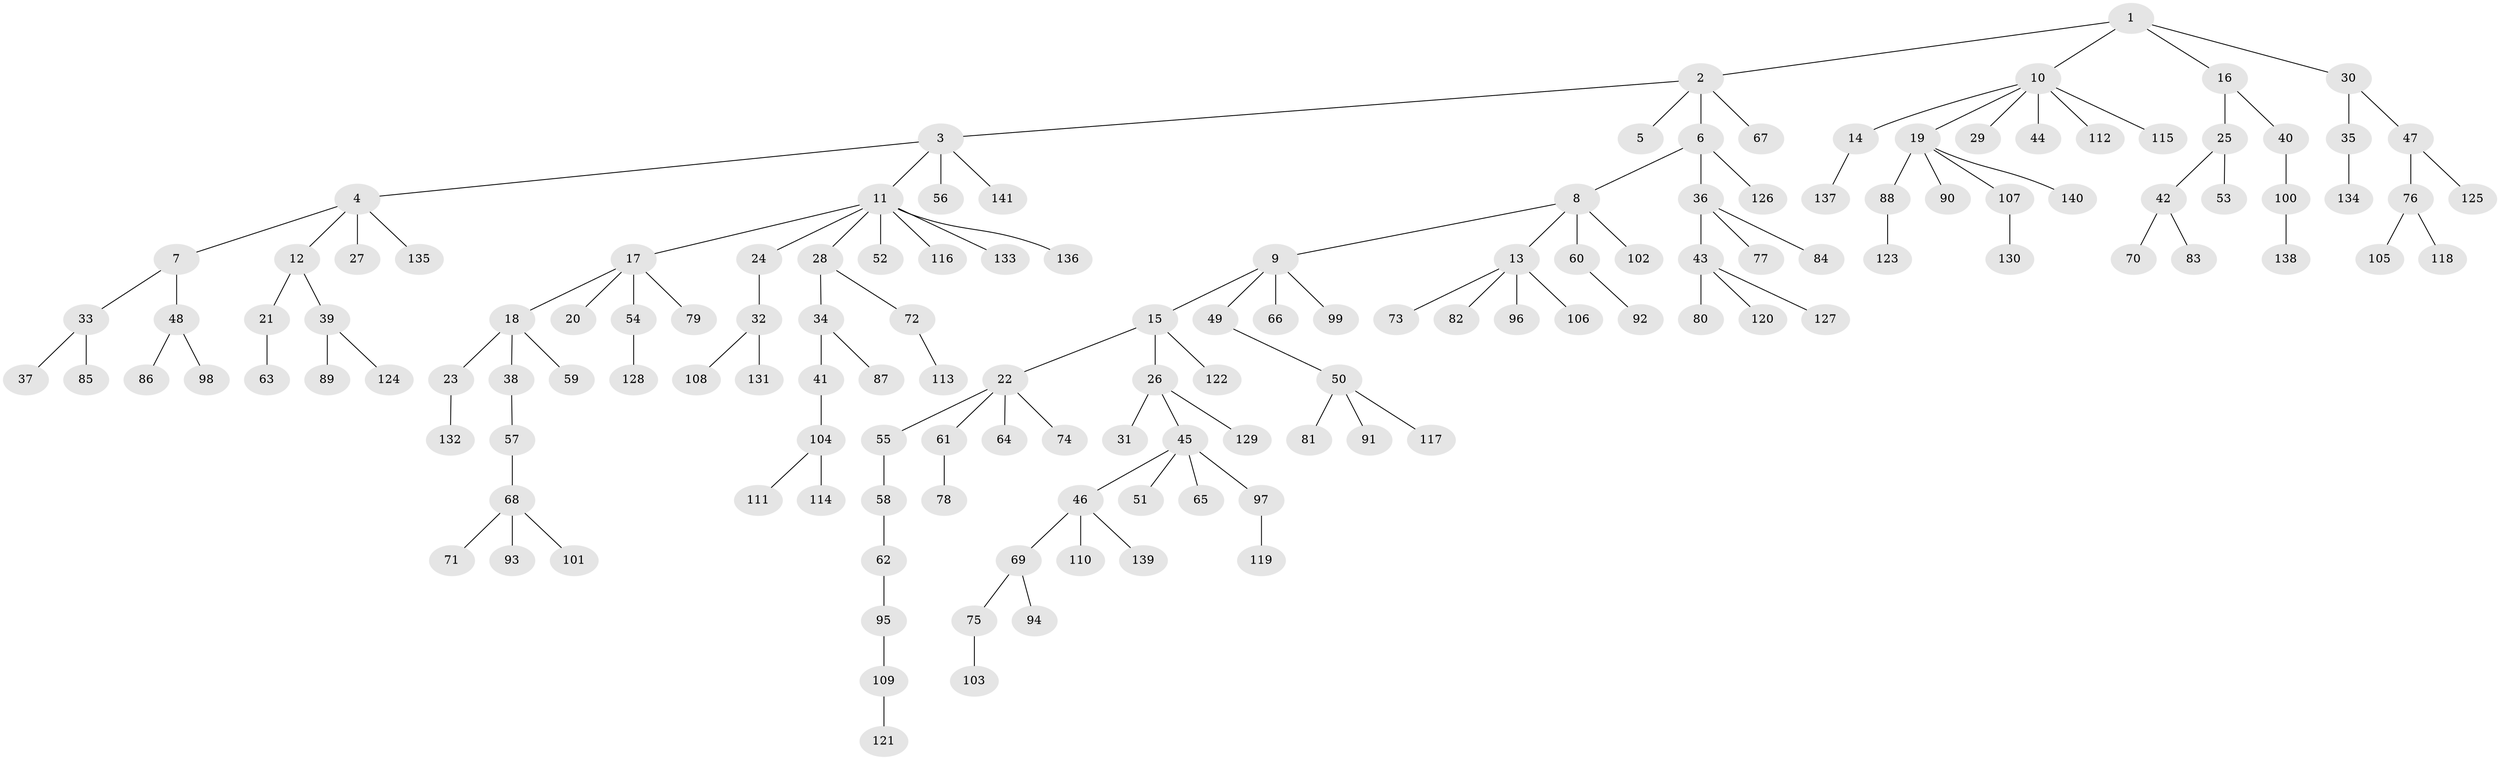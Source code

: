 // Generated by graph-tools (version 1.1) at 2025/26/03/09/25 03:26:23]
// undirected, 141 vertices, 140 edges
graph export_dot {
graph [start="1"]
  node [color=gray90,style=filled];
  1;
  2;
  3;
  4;
  5;
  6;
  7;
  8;
  9;
  10;
  11;
  12;
  13;
  14;
  15;
  16;
  17;
  18;
  19;
  20;
  21;
  22;
  23;
  24;
  25;
  26;
  27;
  28;
  29;
  30;
  31;
  32;
  33;
  34;
  35;
  36;
  37;
  38;
  39;
  40;
  41;
  42;
  43;
  44;
  45;
  46;
  47;
  48;
  49;
  50;
  51;
  52;
  53;
  54;
  55;
  56;
  57;
  58;
  59;
  60;
  61;
  62;
  63;
  64;
  65;
  66;
  67;
  68;
  69;
  70;
  71;
  72;
  73;
  74;
  75;
  76;
  77;
  78;
  79;
  80;
  81;
  82;
  83;
  84;
  85;
  86;
  87;
  88;
  89;
  90;
  91;
  92;
  93;
  94;
  95;
  96;
  97;
  98;
  99;
  100;
  101;
  102;
  103;
  104;
  105;
  106;
  107;
  108;
  109;
  110;
  111;
  112;
  113;
  114;
  115;
  116;
  117;
  118;
  119;
  120;
  121;
  122;
  123;
  124;
  125;
  126;
  127;
  128;
  129;
  130;
  131;
  132;
  133;
  134;
  135;
  136;
  137;
  138;
  139;
  140;
  141;
  1 -- 2;
  1 -- 10;
  1 -- 16;
  1 -- 30;
  2 -- 3;
  2 -- 5;
  2 -- 6;
  2 -- 67;
  3 -- 4;
  3 -- 11;
  3 -- 56;
  3 -- 141;
  4 -- 7;
  4 -- 12;
  4 -- 27;
  4 -- 135;
  6 -- 8;
  6 -- 36;
  6 -- 126;
  7 -- 33;
  7 -- 48;
  8 -- 9;
  8 -- 13;
  8 -- 60;
  8 -- 102;
  9 -- 15;
  9 -- 49;
  9 -- 66;
  9 -- 99;
  10 -- 14;
  10 -- 19;
  10 -- 29;
  10 -- 44;
  10 -- 112;
  10 -- 115;
  11 -- 17;
  11 -- 24;
  11 -- 28;
  11 -- 52;
  11 -- 116;
  11 -- 133;
  11 -- 136;
  12 -- 21;
  12 -- 39;
  13 -- 73;
  13 -- 82;
  13 -- 96;
  13 -- 106;
  14 -- 137;
  15 -- 22;
  15 -- 26;
  15 -- 122;
  16 -- 25;
  16 -- 40;
  17 -- 18;
  17 -- 20;
  17 -- 54;
  17 -- 79;
  18 -- 23;
  18 -- 38;
  18 -- 59;
  19 -- 88;
  19 -- 90;
  19 -- 107;
  19 -- 140;
  21 -- 63;
  22 -- 55;
  22 -- 61;
  22 -- 64;
  22 -- 74;
  23 -- 132;
  24 -- 32;
  25 -- 42;
  25 -- 53;
  26 -- 31;
  26 -- 45;
  26 -- 129;
  28 -- 34;
  28 -- 72;
  30 -- 35;
  30 -- 47;
  32 -- 108;
  32 -- 131;
  33 -- 37;
  33 -- 85;
  34 -- 41;
  34 -- 87;
  35 -- 134;
  36 -- 43;
  36 -- 77;
  36 -- 84;
  38 -- 57;
  39 -- 89;
  39 -- 124;
  40 -- 100;
  41 -- 104;
  42 -- 70;
  42 -- 83;
  43 -- 80;
  43 -- 120;
  43 -- 127;
  45 -- 46;
  45 -- 51;
  45 -- 65;
  45 -- 97;
  46 -- 69;
  46 -- 110;
  46 -- 139;
  47 -- 76;
  47 -- 125;
  48 -- 86;
  48 -- 98;
  49 -- 50;
  50 -- 81;
  50 -- 91;
  50 -- 117;
  54 -- 128;
  55 -- 58;
  57 -- 68;
  58 -- 62;
  60 -- 92;
  61 -- 78;
  62 -- 95;
  68 -- 71;
  68 -- 93;
  68 -- 101;
  69 -- 75;
  69 -- 94;
  72 -- 113;
  75 -- 103;
  76 -- 105;
  76 -- 118;
  88 -- 123;
  95 -- 109;
  97 -- 119;
  100 -- 138;
  104 -- 111;
  104 -- 114;
  107 -- 130;
  109 -- 121;
}
